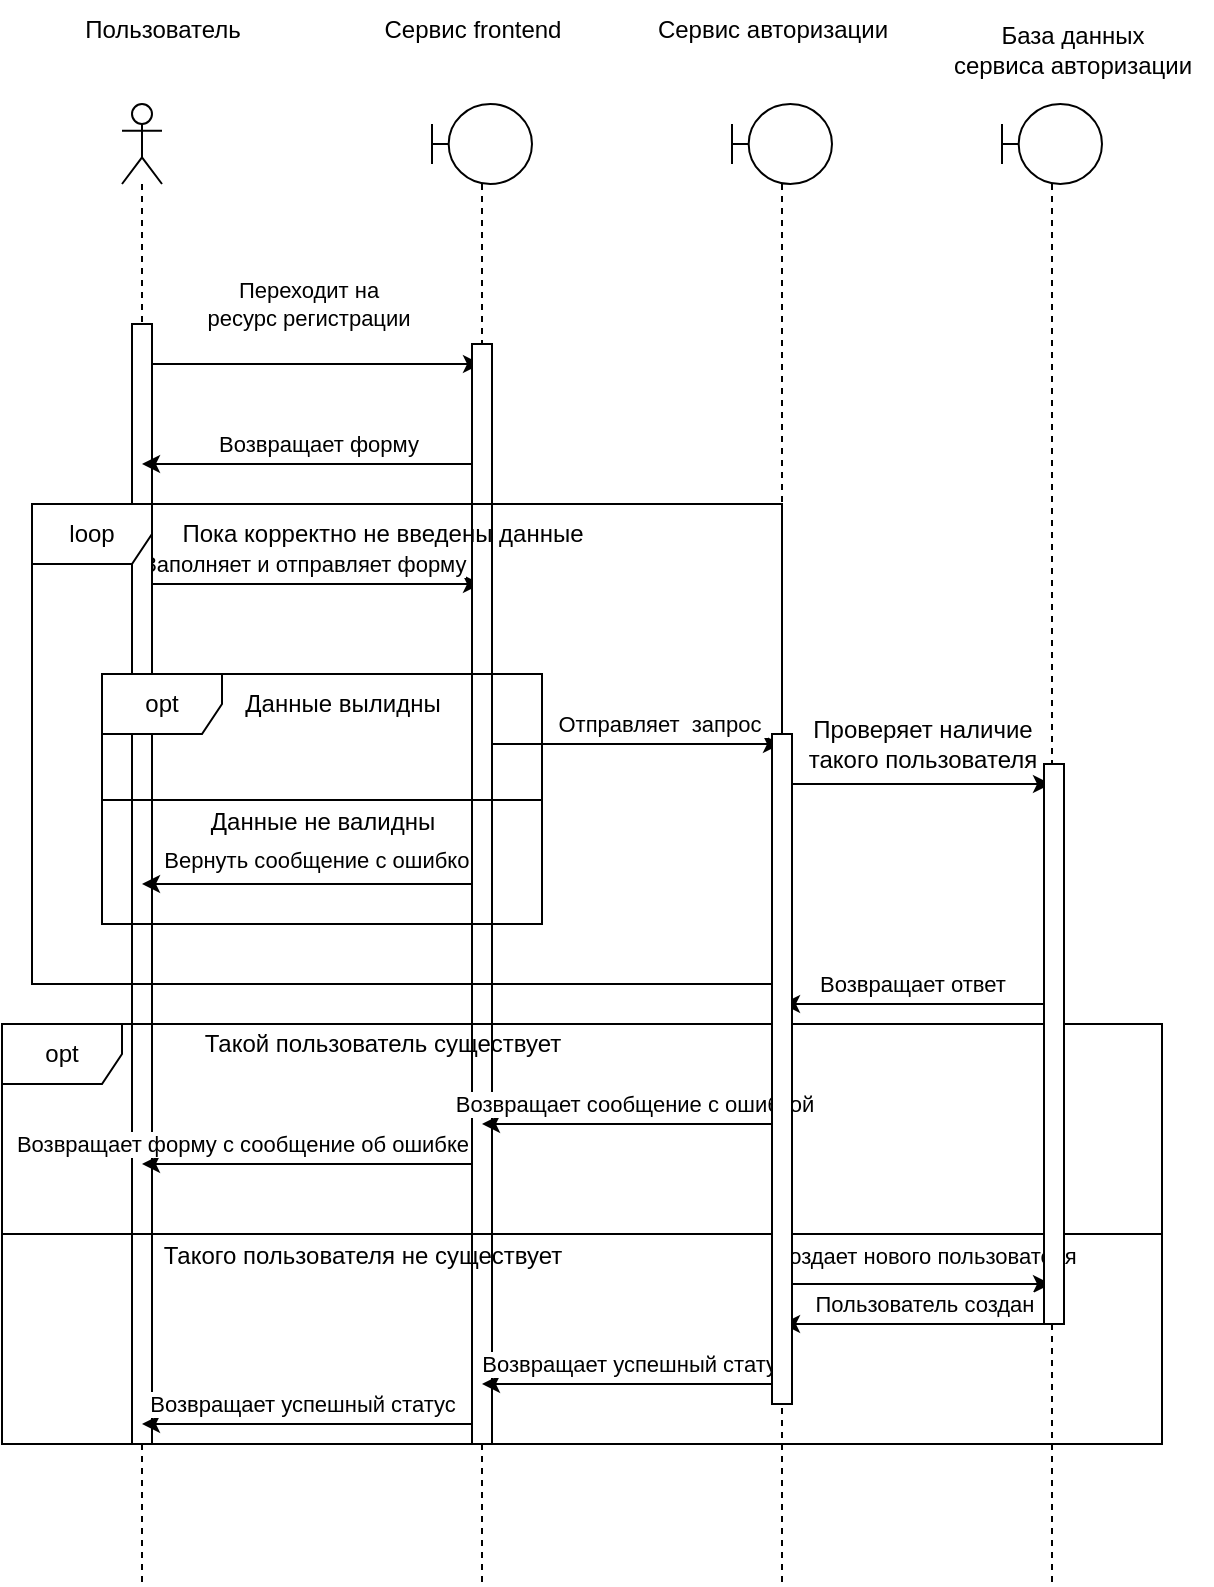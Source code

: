 <mxfile version="21.3.3" type="device">
  <diagram name="Страница 1" id="a1ldwItmvaGGpmWgJ8V-">
    <mxGraphModel dx="1687" dy="936" grid="1" gridSize="10" guides="1" tooltips="1" connect="1" arrows="1" fold="1" page="1" pageScale="1" pageWidth="827" pageHeight="1169" math="0" shadow="0">
      <root>
        <mxCell id="0" />
        <mxCell id="1" parent="0" />
        <mxCell id="Mjz3eIhQbc3vQztSmIO5-6" style="edgeStyle=elbowEdgeStyle;rounded=0;orthogonalLoop=1;jettySize=auto;html=1;elbow=vertical;curved=0;" edge="1" parent="1" source="Mjz3eIhQbc3vQztSmIO5-4" target="Mjz3eIhQbc3vQztSmIO5-16">
          <mxGeometry relative="1" as="geometry">
            <mxPoint x="294.5" y="250.2" as="targetPoint" />
            <Array as="points">
              <mxPoint x="210" y="230" />
            </Array>
          </mxGeometry>
        </mxCell>
        <mxCell id="Mjz3eIhQbc3vQztSmIO5-10" value="Переходит на &lt;br&gt;ресурс регистрации" style="edgeLabel;html=1;align=center;verticalAlign=middle;resizable=0;points=[];" vertex="1" connectable="0" parent="Mjz3eIhQbc3vQztSmIO5-6">
          <mxGeometry x="-0.02" y="1" relative="1" as="geometry">
            <mxPoint y="-29" as="offset" />
          </mxGeometry>
        </mxCell>
        <mxCell id="Mjz3eIhQbc3vQztSmIO5-30" style="edgeStyle=elbowEdgeStyle;rounded=0;orthogonalLoop=1;jettySize=auto;html=1;elbow=vertical;curved=0;" edge="1" parent="1" source="Mjz3eIhQbc3vQztSmIO5-4" target="Mjz3eIhQbc3vQztSmIO5-16">
          <mxGeometry relative="1" as="geometry">
            <Array as="points">
              <mxPoint x="190" y="340" />
            </Array>
          </mxGeometry>
        </mxCell>
        <mxCell id="Mjz3eIhQbc3vQztSmIO5-31" value="Заполняет и отправляет форму" style="edgeLabel;html=1;align=center;verticalAlign=middle;resizable=0;points=[];" vertex="1" connectable="0" parent="Mjz3eIhQbc3vQztSmIO5-30">
          <mxGeometry x="0.16" y="-3" relative="1" as="geometry">
            <mxPoint x="-18" y="-13" as="offset" />
          </mxGeometry>
        </mxCell>
        <mxCell id="Mjz3eIhQbc3vQztSmIO5-4" value="" style="shape=umlLifeline;perimeter=lifelinePerimeter;whiteSpace=wrap;html=1;container=1;dropTarget=0;collapsible=0;recursiveResize=0;outlineConnect=0;portConstraint=eastwest;newEdgeStyle={&quot;edgeStyle&quot;:&quot;elbowEdgeStyle&quot;,&quot;elbow&quot;:&quot;vertical&quot;,&quot;curved&quot;:0,&quot;rounded&quot;:0};participant=umlActor;" vertex="1" parent="1">
          <mxGeometry x="100" y="100" width="20" height="740" as="geometry" />
        </mxCell>
        <mxCell id="Mjz3eIhQbc3vQztSmIO5-79" value="" style="html=1;points=[];perimeter=orthogonalPerimeter;outlineConnect=0;targetShapes=umlLifeline;portConstraint=eastwest;newEdgeStyle={&quot;edgeStyle&quot;:&quot;elbowEdgeStyle&quot;,&quot;elbow&quot;:&quot;vertical&quot;,&quot;curved&quot;:0,&quot;rounded&quot;:0};" vertex="1" parent="Mjz3eIhQbc3vQztSmIO5-4">
          <mxGeometry x="5" y="110" width="10" height="560" as="geometry" />
        </mxCell>
        <mxCell id="Mjz3eIhQbc3vQztSmIO5-15" value="Пользователь" style="text;html=1;align=center;verticalAlign=middle;resizable=0;points=[];autosize=1;strokeColor=none;fillColor=none;" vertex="1" parent="1">
          <mxGeometry x="70" y="48" width="100" height="30" as="geometry" />
        </mxCell>
        <mxCell id="Mjz3eIhQbc3vQztSmIO5-28" style="edgeStyle=elbowEdgeStyle;rounded=0;orthogonalLoop=1;jettySize=auto;html=1;elbow=vertical;curved=0;" edge="1" parent="1" source="Mjz3eIhQbc3vQztSmIO5-16" target="Mjz3eIhQbc3vQztSmIO5-4">
          <mxGeometry relative="1" as="geometry">
            <Array as="points">
              <mxPoint x="220" y="280" />
              <mxPoint x="240" y="300" />
              <mxPoint x="180" y="330" />
            </Array>
          </mxGeometry>
        </mxCell>
        <mxCell id="Mjz3eIhQbc3vQztSmIO5-29" value="Возвращает форму" style="edgeLabel;html=1;align=center;verticalAlign=middle;resizable=0;points=[];" vertex="1" connectable="0" parent="Mjz3eIhQbc3vQztSmIO5-28">
          <mxGeometry x="-0.038" y="-3" relative="1" as="geometry">
            <mxPoint y="-7" as="offset" />
          </mxGeometry>
        </mxCell>
        <mxCell id="Mjz3eIhQbc3vQztSmIO5-42" style="edgeStyle=elbowEdgeStyle;rounded=0;orthogonalLoop=1;jettySize=auto;html=1;elbow=vertical;curved=0;" edge="1" parent="1" source="Mjz3eIhQbc3vQztSmIO5-16" target="Mjz3eIhQbc3vQztSmIO5-18">
          <mxGeometry relative="1" as="geometry">
            <Array as="points">
              <mxPoint x="380" y="420" />
            </Array>
          </mxGeometry>
        </mxCell>
        <mxCell id="Mjz3eIhQbc3vQztSmIO5-47" value="Отправляет&amp;nbsp; запрос&amp;nbsp;" style="edgeLabel;html=1;align=center;verticalAlign=middle;resizable=0;points=[];" vertex="1" connectable="0" parent="Mjz3eIhQbc3vQztSmIO5-42">
          <mxGeometry x="-0.128" y="2" relative="1" as="geometry">
            <mxPoint x="25" y="-8" as="offset" />
          </mxGeometry>
        </mxCell>
        <mxCell id="Mjz3eIhQbc3vQztSmIO5-43" style="edgeStyle=elbowEdgeStyle;rounded=0;orthogonalLoop=1;jettySize=auto;html=1;elbow=vertical;curved=0;" edge="1" parent="1" source="Mjz3eIhQbc3vQztSmIO5-16" target="Mjz3eIhQbc3vQztSmIO5-4">
          <mxGeometry relative="1" as="geometry">
            <Array as="points">
              <mxPoint x="190" y="490" />
            </Array>
          </mxGeometry>
        </mxCell>
        <mxCell id="Mjz3eIhQbc3vQztSmIO5-46" value="Вернуть сообщение с ошибкой" style="edgeLabel;html=1;align=center;verticalAlign=middle;resizable=0;points=[];" vertex="1" connectable="0" parent="Mjz3eIhQbc3vQztSmIO5-43">
          <mxGeometry x="-0.189" relative="1" as="geometry">
            <mxPoint x="-11" y="-12" as="offset" />
          </mxGeometry>
        </mxCell>
        <mxCell id="Mjz3eIhQbc3vQztSmIO5-61" style="edgeStyle=elbowEdgeStyle;rounded=0;orthogonalLoop=1;jettySize=auto;html=1;elbow=vertical;curved=0;" edge="1" parent="1" source="Mjz3eIhQbc3vQztSmIO5-16" target="Mjz3eIhQbc3vQztSmIO5-4">
          <mxGeometry relative="1" as="geometry">
            <Array as="points">
              <mxPoint x="160" y="630" />
            </Array>
          </mxGeometry>
        </mxCell>
        <mxCell id="Mjz3eIhQbc3vQztSmIO5-62" value="Возвращает форму с сообщение об ошибке" style="edgeLabel;html=1;align=center;verticalAlign=middle;resizable=0;points=[];" vertex="1" connectable="0" parent="Mjz3eIhQbc3vQztSmIO5-61">
          <mxGeometry x="0.257" y="-1" relative="1" as="geometry">
            <mxPoint x="-13" y="-9" as="offset" />
          </mxGeometry>
        </mxCell>
        <mxCell id="Mjz3eIhQbc3vQztSmIO5-77" style="edgeStyle=elbowEdgeStyle;rounded=0;orthogonalLoop=1;jettySize=auto;html=1;elbow=vertical;curved=0;" edge="1" parent="1" source="Mjz3eIhQbc3vQztSmIO5-16" target="Mjz3eIhQbc3vQztSmIO5-4">
          <mxGeometry relative="1" as="geometry">
            <Array as="points">
              <mxPoint x="200" y="760" />
            </Array>
          </mxGeometry>
        </mxCell>
        <mxCell id="Mjz3eIhQbc3vQztSmIO5-78" value="Возвращает успешный статус" style="edgeLabel;html=1;align=center;verticalAlign=middle;resizable=0;points=[];" vertex="1" connectable="0" parent="Mjz3eIhQbc3vQztSmIO5-77">
          <mxGeometry x="0.281" y="-2" relative="1" as="geometry">
            <mxPoint x="19" y="-8" as="offset" />
          </mxGeometry>
        </mxCell>
        <mxCell id="Mjz3eIhQbc3vQztSmIO5-16" value="" style="shape=umlLifeline;perimeter=lifelinePerimeter;whiteSpace=wrap;html=1;container=1;dropTarget=0;collapsible=0;recursiveResize=0;outlineConnect=0;portConstraint=eastwest;newEdgeStyle={&quot;edgeStyle&quot;:&quot;elbowEdgeStyle&quot;,&quot;elbow&quot;:&quot;vertical&quot;,&quot;curved&quot;:0,&quot;rounded&quot;:0};participant=umlBoundary;" vertex="1" parent="1">
          <mxGeometry x="255" y="100" width="50" height="740" as="geometry" />
        </mxCell>
        <mxCell id="Mjz3eIhQbc3vQztSmIO5-80" value="" style="html=1;points=[];perimeter=orthogonalPerimeter;outlineConnect=0;targetShapes=umlLifeline;portConstraint=eastwest;newEdgeStyle={&quot;edgeStyle&quot;:&quot;elbowEdgeStyle&quot;,&quot;elbow&quot;:&quot;vertical&quot;,&quot;curved&quot;:0,&quot;rounded&quot;:0};" vertex="1" parent="Mjz3eIhQbc3vQztSmIO5-16">
          <mxGeometry x="20" y="120" width="10" height="550" as="geometry" />
        </mxCell>
        <mxCell id="Mjz3eIhQbc3vQztSmIO5-17" value="Сервис frontend" style="text;html=1;align=center;verticalAlign=middle;resizable=0;points=[];autosize=1;strokeColor=none;fillColor=none;" vertex="1" parent="1">
          <mxGeometry x="220" y="48" width="110" height="30" as="geometry" />
        </mxCell>
        <mxCell id="Mjz3eIhQbc3vQztSmIO5-48" style="edgeStyle=elbowEdgeStyle;rounded=0;orthogonalLoop=1;jettySize=auto;html=1;elbow=vertical;curved=0;" edge="1" parent="1" source="Mjz3eIhQbc3vQztSmIO5-18" target="Mjz3eIhQbc3vQztSmIO5-20">
          <mxGeometry relative="1" as="geometry">
            <Array as="points">
              <mxPoint x="490" y="440" />
            </Array>
          </mxGeometry>
        </mxCell>
        <mxCell id="Mjz3eIhQbc3vQztSmIO5-59" style="edgeStyle=elbowEdgeStyle;rounded=0;orthogonalLoop=1;jettySize=auto;html=1;elbow=vertical;curved=0;" edge="1" parent="1" source="Mjz3eIhQbc3vQztSmIO5-18" target="Mjz3eIhQbc3vQztSmIO5-16">
          <mxGeometry relative="1" as="geometry">
            <Array as="points">
              <mxPoint x="330" y="610" />
            </Array>
          </mxGeometry>
        </mxCell>
        <mxCell id="Mjz3eIhQbc3vQztSmIO5-60" value="Возвращает сообщение с ошибкой" style="edgeLabel;html=1;align=center;verticalAlign=middle;resizable=0;points=[];" vertex="1" connectable="0" parent="Mjz3eIhQbc3vQztSmIO5-59">
          <mxGeometry x="0.123" y="-1" relative="1" as="geometry">
            <mxPoint x="10" y="-9" as="offset" />
          </mxGeometry>
        </mxCell>
        <mxCell id="Mjz3eIhQbc3vQztSmIO5-67" style="edgeStyle=elbowEdgeStyle;rounded=0;orthogonalLoop=1;jettySize=auto;html=1;elbow=vertical;curved=0;" edge="1" parent="1" source="Mjz3eIhQbc3vQztSmIO5-18" target="Mjz3eIhQbc3vQztSmIO5-20">
          <mxGeometry relative="1" as="geometry">
            <Array as="points">
              <mxPoint x="480" y="690" />
            </Array>
          </mxGeometry>
        </mxCell>
        <mxCell id="Mjz3eIhQbc3vQztSmIO5-68" value="Создает нового пользователя" style="edgeLabel;html=1;align=center;verticalAlign=middle;resizable=0;points=[];" vertex="1" connectable="0" parent="Mjz3eIhQbc3vQztSmIO5-67">
          <mxGeometry x="-0.504" y="2" relative="1" as="geometry">
            <mxPoint x="37" y="-12" as="offset" />
          </mxGeometry>
        </mxCell>
        <mxCell id="Mjz3eIhQbc3vQztSmIO5-71" style="edgeStyle=elbowEdgeStyle;rounded=0;orthogonalLoop=1;jettySize=auto;html=1;elbow=vertical;curved=0;" edge="1" parent="1" source="Mjz3eIhQbc3vQztSmIO5-18" target="Mjz3eIhQbc3vQztSmIO5-16">
          <mxGeometry relative="1" as="geometry">
            <Array as="points">
              <mxPoint x="330" y="740" />
            </Array>
          </mxGeometry>
        </mxCell>
        <mxCell id="Mjz3eIhQbc3vQztSmIO5-72" value="Возвращает успешный статус" style="edgeLabel;html=1;align=center;verticalAlign=middle;resizable=0;points=[];" vertex="1" connectable="0" parent="Mjz3eIhQbc3vQztSmIO5-71">
          <mxGeometry x="-0.104" y="2" relative="1" as="geometry">
            <mxPoint x="-7" y="-12" as="offset" />
          </mxGeometry>
        </mxCell>
        <mxCell id="Mjz3eIhQbc3vQztSmIO5-18" value="" style="shape=umlLifeline;perimeter=lifelinePerimeter;whiteSpace=wrap;html=1;container=1;dropTarget=0;collapsible=0;recursiveResize=0;outlineConnect=0;portConstraint=eastwest;newEdgeStyle={&quot;edgeStyle&quot;:&quot;elbowEdgeStyle&quot;,&quot;elbow&quot;:&quot;vertical&quot;,&quot;curved&quot;:0,&quot;rounded&quot;:0};participant=umlBoundary;" vertex="1" parent="1">
          <mxGeometry x="405" y="100" width="50" height="740" as="geometry" />
        </mxCell>
        <mxCell id="Mjz3eIhQbc3vQztSmIO5-19" value="Сервис авторизации" style="text;html=1;align=center;verticalAlign=middle;resizable=0;points=[];autosize=1;strokeColor=none;fillColor=none;" vertex="1" parent="1">
          <mxGeometry x="355" y="48" width="140" height="30" as="geometry" />
        </mxCell>
        <mxCell id="Mjz3eIhQbc3vQztSmIO5-50" style="edgeStyle=elbowEdgeStyle;rounded=0;orthogonalLoop=1;jettySize=auto;html=1;elbow=vertical;curved=0;" edge="1" parent="1" source="Mjz3eIhQbc3vQztSmIO5-20" target="Mjz3eIhQbc3vQztSmIO5-18">
          <mxGeometry relative="1" as="geometry">
            <Array as="points">
              <mxPoint x="490" y="550" />
            </Array>
          </mxGeometry>
        </mxCell>
        <mxCell id="Mjz3eIhQbc3vQztSmIO5-52" value="Возвращает ответ" style="edgeLabel;html=1;align=center;verticalAlign=middle;resizable=0;points=[];" vertex="1" connectable="0" parent="Mjz3eIhQbc3vQztSmIO5-50">
          <mxGeometry x="0.12" y="1" relative="1" as="geometry">
            <mxPoint x="6" y="-11" as="offset" />
          </mxGeometry>
        </mxCell>
        <mxCell id="Mjz3eIhQbc3vQztSmIO5-69" style="edgeStyle=elbowEdgeStyle;rounded=0;orthogonalLoop=1;jettySize=auto;html=1;elbow=vertical;curved=0;" edge="1" parent="1" source="Mjz3eIhQbc3vQztSmIO5-20" target="Mjz3eIhQbc3vQztSmIO5-18">
          <mxGeometry relative="1" as="geometry">
            <Array as="points">
              <mxPoint x="470" y="710" />
            </Array>
          </mxGeometry>
        </mxCell>
        <mxCell id="Mjz3eIhQbc3vQztSmIO5-70" value="Пользователь создан" style="edgeLabel;html=1;align=center;verticalAlign=middle;resizable=0;points=[];" vertex="1" connectable="0" parent="Mjz3eIhQbc3vQztSmIO5-69">
          <mxGeometry x="0.086" y="-2" relative="1" as="geometry">
            <mxPoint x="9" y="-8" as="offset" />
          </mxGeometry>
        </mxCell>
        <mxCell id="Mjz3eIhQbc3vQztSmIO5-20" value="" style="shape=umlLifeline;perimeter=lifelinePerimeter;whiteSpace=wrap;html=1;container=1;dropTarget=0;collapsible=0;recursiveResize=0;outlineConnect=0;portConstraint=eastwest;newEdgeStyle={&quot;edgeStyle&quot;:&quot;elbowEdgeStyle&quot;,&quot;elbow&quot;:&quot;vertical&quot;,&quot;curved&quot;:0,&quot;rounded&quot;:0};participant=umlBoundary;" vertex="1" parent="1">
          <mxGeometry x="540" y="100" width="50" height="740" as="geometry" />
        </mxCell>
        <mxCell id="Mjz3eIhQbc3vQztSmIO5-21" value="База данных &lt;br&gt;сервиса авторизации" style="text;html=1;align=center;verticalAlign=middle;resizable=0;points=[];autosize=1;strokeColor=none;fillColor=none;" vertex="1" parent="1">
          <mxGeometry x="505" y="53" width="140" height="40" as="geometry" />
        </mxCell>
        <mxCell id="Mjz3eIhQbc3vQztSmIO5-38" value="loop" style="shape=umlFrame;whiteSpace=wrap;html=1;pointerEvents=0;" vertex="1" parent="1">
          <mxGeometry x="55" y="300" width="375" height="240" as="geometry" />
        </mxCell>
        <mxCell id="Mjz3eIhQbc3vQztSmIO5-39" value="Пока корректно не введены данные" style="text;html=1;align=center;verticalAlign=middle;resizable=0;points=[];autosize=1;strokeColor=none;fillColor=none;" vertex="1" parent="1">
          <mxGeometry x="120" y="300" width="220" height="30" as="geometry" />
        </mxCell>
        <mxCell id="Mjz3eIhQbc3vQztSmIO5-40" value="opt" style="shape=umlFrame;whiteSpace=wrap;html=1;pointerEvents=0;" vertex="1" parent="1">
          <mxGeometry x="90" y="385" width="220" height="125" as="geometry" />
        </mxCell>
        <mxCell id="Mjz3eIhQbc3vQztSmIO5-41" value="Данные вылидны" style="text;html=1;align=center;verticalAlign=middle;resizable=0;points=[];autosize=1;strokeColor=none;fillColor=none;" vertex="1" parent="1">
          <mxGeometry x="150" y="385" width="120" height="30" as="geometry" />
        </mxCell>
        <mxCell id="Mjz3eIhQbc3vQztSmIO5-44" value="" style="line;strokeWidth=1;fillColor=none;align=left;verticalAlign=middle;spacingTop=-1;spacingLeft=3;spacingRight=3;rotatable=0;labelPosition=right;points=[];portConstraint=eastwest;strokeColor=inherit;" vertex="1" parent="1">
          <mxGeometry x="90" y="444" width="220" height="8" as="geometry" />
        </mxCell>
        <mxCell id="Mjz3eIhQbc3vQztSmIO5-45" value="Данные не валидны" style="text;html=1;align=center;verticalAlign=middle;resizable=0;points=[];autosize=1;strokeColor=none;fillColor=none;" vertex="1" parent="1">
          <mxGeometry x="130" y="444" width="140" height="30" as="geometry" />
        </mxCell>
        <mxCell id="Mjz3eIhQbc3vQztSmIO5-49" value="Проверяет наличие &lt;br&gt;такого пользователя" style="text;html=1;align=center;verticalAlign=middle;resizable=0;points=[];autosize=1;strokeColor=none;fillColor=none;" vertex="1" parent="1">
          <mxGeometry x="430" y="400" width="140" height="40" as="geometry" />
        </mxCell>
        <mxCell id="Mjz3eIhQbc3vQztSmIO5-57" value="opt" style="shape=umlFrame;whiteSpace=wrap;html=1;pointerEvents=0;" vertex="1" parent="1">
          <mxGeometry x="40" y="560" width="580" height="210" as="geometry" />
        </mxCell>
        <mxCell id="Mjz3eIhQbc3vQztSmIO5-58" value="Такой пользователь существует" style="text;html=1;align=center;verticalAlign=middle;resizable=0;points=[];autosize=1;strokeColor=none;fillColor=none;" vertex="1" parent="1">
          <mxGeometry x="130" y="555" width="200" height="30" as="geometry" />
        </mxCell>
        <mxCell id="Mjz3eIhQbc3vQztSmIO5-63" value="" style="line;strokeWidth=1;fillColor=none;align=left;verticalAlign=middle;spacingTop=-1;spacingLeft=3;spacingRight=3;rotatable=0;labelPosition=right;points=[];portConstraint=eastwest;strokeColor=inherit;" vertex="1" parent="1">
          <mxGeometry x="40" y="661" width="580" height="8" as="geometry" />
        </mxCell>
        <mxCell id="Mjz3eIhQbc3vQztSmIO5-64" value="Такого пользователя не существует" style="text;html=1;align=center;verticalAlign=middle;resizable=0;points=[];autosize=1;strokeColor=none;fillColor=none;" vertex="1" parent="1">
          <mxGeometry x="110" y="661" width="220" height="30" as="geometry" />
        </mxCell>
        <mxCell id="Mjz3eIhQbc3vQztSmIO5-81" value="" style="html=1;points=[];perimeter=orthogonalPerimeter;outlineConnect=0;targetShapes=umlLifeline;portConstraint=eastwest;newEdgeStyle={&quot;edgeStyle&quot;:&quot;elbowEdgeStyle&quot;,&quot;elbow&quot;:&quot;vertical&quot;,&quot;curved&quot;:0,&quot;rounded&quot;:0};" vertex="1" parent="1">
          <mxGeometry x="425" y="415" width="10" height="335" as="geometry" />
        </mxCell>
        <mxCell id="Mjz3eIhQbc3vQztSmIO5-82" value="" style="html=1;points=[];perimeter=orthogonalPerimeter;outlineConnect=0;targetShapes=umlLifeline;portConstraint=eastwest;newEdgeStyle={&quot;edgeStyle&quot;:&quot;elbowEdgeStyle&quot;,&quot;elbow&quot;:&quot;vertical&quot;,&quot;curved&quot;:0,&quot;rounded&quot;:0};" vertex="1" parent="1">
          <mxGeometry x="561" y="430" width="10" height="280" as="geometry" />
        </mxCell>
      </root>
    </mxGraphModel>
  </diagram>
</mxfile>
